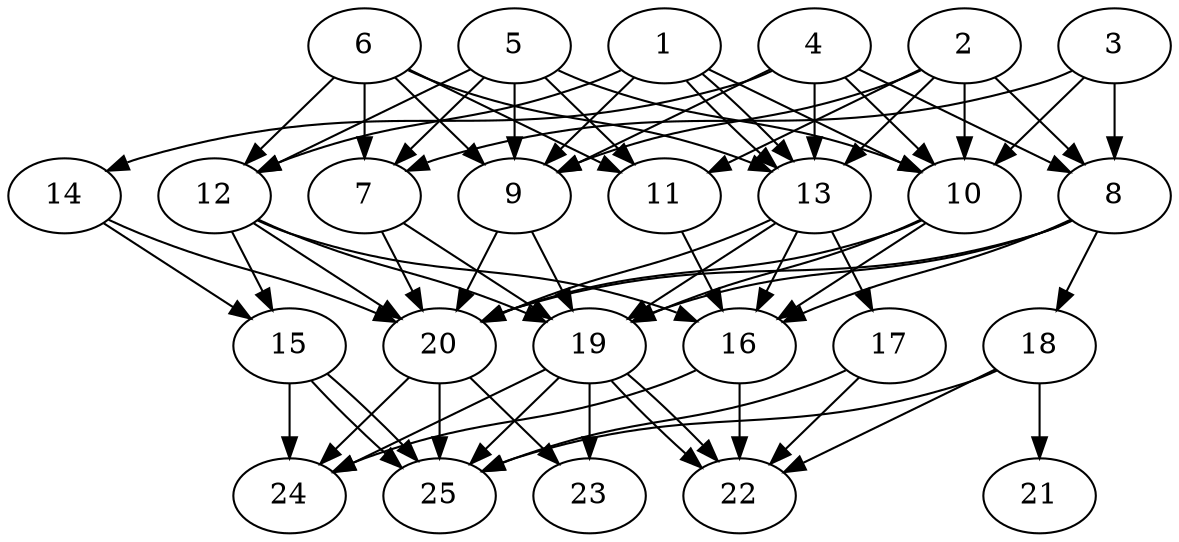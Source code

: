// DAG automatically generated by daggen at Thu Oct  3 14:00:39 2019
// ./daggen --dot -n 25 --ccr 0.5 --fat 0.7 --regular 0.7 --density 0.9 --mindata 5242880 --maxdata 52428800 
digraph G {
  1 [size="43235328", alpha="0.19", expect_size="21617664"] 
  1 -> 9 [size ="21617664"]
  1 -> 10 [size ="21617664"]
  1 -> 12 [size ="21617664"]
  1 -> 13 [size ="21617664"]
  1 -> 13 [size ="21617664"]
  2 [size="61007872", alpha="0.09", expect_size="30503936"] 
  2 -> 8 [size ="30503936"]
  2 -> 9 [size ="30503936"]
  2 -> 10 [size ="30503936"]
  2 -> 11 [size ="30503936"]
  2 -> 13 [size ="30503936"]
  3 [size="81899520", alpha="0.18", expect_size="40949760"] 
  3 -> 7 [size ="40949760"]
  3 -> 8 [size ="40949760"]
  3 -> 10 [size ="40949760"]
  4 [size="55574528", alpha="0.08", expect_size="27787264"] 
  4 -> 8 [size ="27787264"]
  4 -> 9 [size ="27787264"]
  4 -> 10 [size ="27787264"]
  4 -> 13 [size ="27787264"]
  4 -> 14 [size ="27787264"]
  5 [size="55879680", alpha="0.08", expect_size="27939840"] 
  5 -> 7 [size ="27939840"]
  5 -> 9 [size ="27939840"]
  5 -> 10 [size ="27939840"]
  5 -> 11 [size ="27939840"]
  5 -> 12 [size ="27939840"]
  6 [size="60542976", alpha="0.06", expect_size="30271488"] 
  6 -> 7 [size ="30271488"]
  6 -> 9 [size ="30271488"]
  6 -> 11 [size ="30271488"]
  6 -> 12 [size ="30271488"]
  6 -> 13 [size ="30271488"]
  7 [size="62906368", alpha="0.14", expect_size="31453184"] 
  7 -> 19 [size ="31453184"]
  7 -> 20 [size ="31453184"]
  8 [size="99393536", alpha="0.13", expect_size="49696768"] 
  8 -> 16 [size ="49696768"]
  8 -> 18 [size ="49696768"]
  8 -> 19 [size ="49696768"]
  8 -> 20 [size ="49696768"]
  9 [size="35100672", alpha="0.03", expect_size="17550336"] 
  9 -> 19 [size ="17550336"]
  9 -> 20 [size ="17550336"]
  10 [size="44423168", alpha="0.03", expect_size="22211584"] 
  10 -> 16 [size ="22211584"]
  10 -> 19 [size ="22211584"]
  10 -> 20 [size ="22211584"]
  11 [size="98568192", alpha="0.19", expect_size="49284096"] 
  11 -> 16 [size ="49284096"]
  12 [size="94955520", alpha="0.03", expect_size="47477760"] 
  12 -> 15 [size ="47477760"]
  12 -> 16 [size ="47477760"]
  12 -> 19 [size ="47477760"]
  12 -> 20 [size ="47477760"]
  13 [size="43913216", alpha="0.08", expect_size="21956608"] 
  13 -> 16 [size ="21956608"]
  13 -> 17 [size ="21956608"]
  13 -> 19 [size ="21956608"]
  13 -> 20 [size ="21956608"]
  14 [size="32882688", alpha="0.04", expect_size="16441344"] 
  14 -> 15 [size ="16441344"]
  14 -> 20 [size ="16441344"]
  15 [size="71483392", alpha="0.16", expect_size="35741696"] 
  15 -> 24 [size ="35741696"]
  15 -> 25 [size ="35741696"]
  15 -> 25 [size ="35741696"]
  16 [size="13195264", alpha="0.04", expect_size="6597632"] 
  16 -> 22 [size ="6597632"]
  16 -> 24 [size ="6597632"]
  17 [size="41338880", alpha="0.12", expect_size="20669440"] 
  17 -> 22 [size ="20669440"]
  17 -> 25 [size ="20669440"]
  18 [size="15153152", alpha="0.03", expect_size="7576576"] 
  18 -> 21 [size ="7576576"]
  18 -> 22 [size ="7576576"]
  18 -> 25 [size ="7576576"]
  19 [size="76265472", alpha="0.19", expect_size="38132736"] 
  19 -> 22 [size ="38132736"]
  19 -> 22 [size ="38132736"]
  19 -> 23 [size ="38132736"]
  19 -> 24 [size ="38132736"]
  19 -> 25 [size ="38132736"]
  20 [size="88989696", alpha="0.02", expect_size="44494848"] 
  20 -> 23 [size ="44494848"]
  20 -> 24 [size ="44494848"]
  20 -> 25 [size ="44494848"]
  21 [size="103624704", alpha="0.11", expect_size="51812352"] 
  22 [size="97259520", alpha="0.11", expect_size="48629760"] 
  23 [size="16658432", alpha="0.07", expect_size="8329216"] 
  24 [size="54751232", alpha="0.12", expect_size="27375616"] 
  25 [size="75311104", alpha="0.06", expect_size="37655552"] 
}
